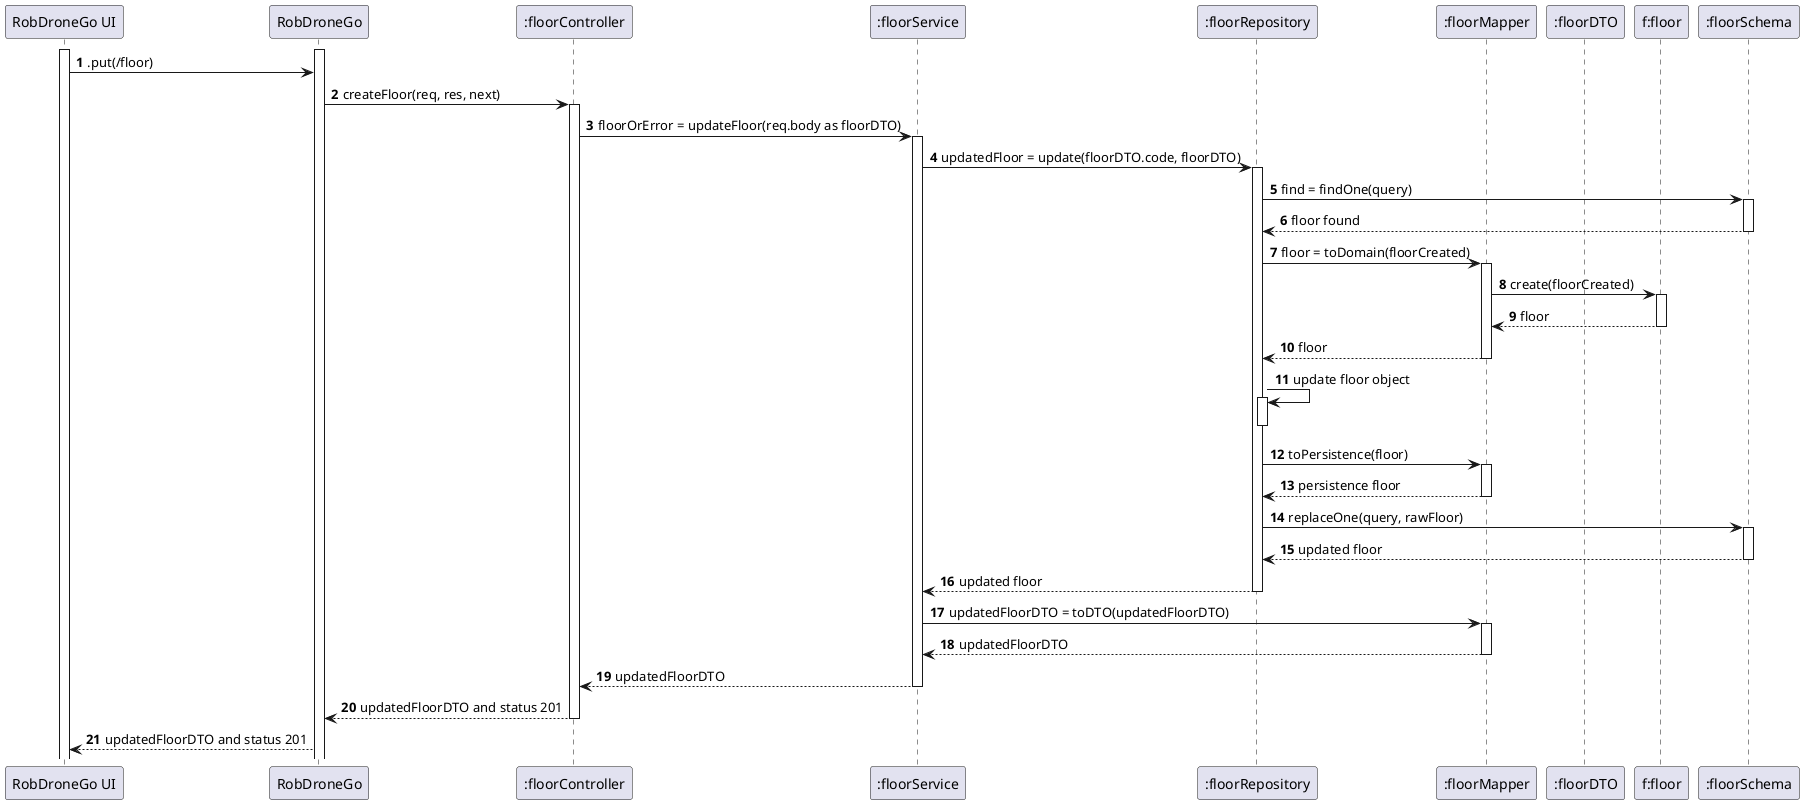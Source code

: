 @startuml

autonumber
participant "RobDroneGo UI" as UI
participant "RobDroneGo" as API
participant ":floorController" as FC
participant ":floorService" as FS
participant ":floorRepository" as FR
participant ":floorMapper" as FM
participant ":floorDTO" as DTO
participant "f:floor" as F
participant ":floorSchema" as FSchema



activate UI
activate API
UI -> API : .put(/floor)
API -> FC : createFloor(req, res, next)
activate FC
FC -> FS : floorOrError = updateFloor(req.body as floorDTO)
activate FS
FS -> FR : updatedFloor = update(floorDTO.code, floorDTO)
activate FR
FR -> FSchema : find = findOne(query)
activate FSchema
FSchema --> FR : floor found
deactivate FSchema
FR -> FM : floor = toDomain(floorCreated)
activate FM
FM -> F : create(floorCreated)
activate F
F --> FM : floor
deactivate F
FM --> FR : floor
deactivate FM
FR -> FR : update floor object
activate FR
deactivate FR
FR -> FM : toPersistence(floor)
activate FM
FM --> FR : persistence floor
deactivate FM
FR -> FSchema : replaceOne(query, rawFloor)
activate FSchema
FSchema --> FR : updated floor
deactivate FSchema
FR --> FS : updated floor
deactivate FR
FS -> FM : updatedFloorDTO = toDTO(updatedFloorDTO)
activate FM
FM --> FS : updatedFloorDTO
deactivate FM
FS --> FC : updatedFloorDTO
deactivate FS
FC --> API : updatedFloorDTO and status 201
deactivate FC
API --> UI : updatedFloorDTO and status 201


@enduml